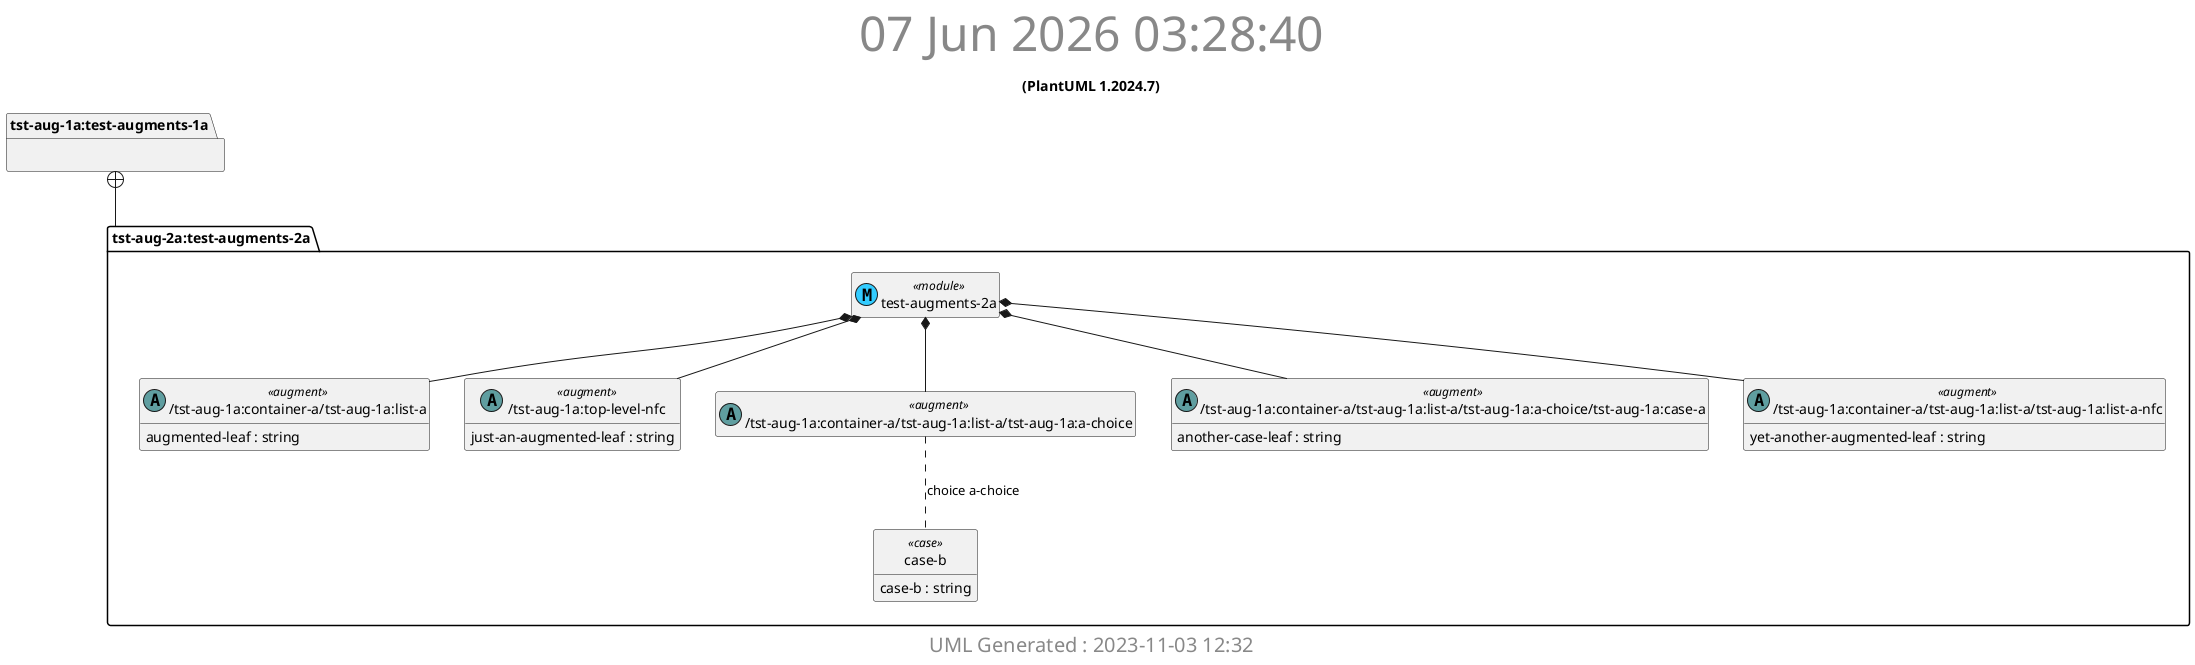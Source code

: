 'Download plantuml from http://plantuml.sourceforge.net/ 
'Generate png with java -jar plantuml.jar <file> 
'Output in img/<module>.png 
'If Java spits out memory error increase heap size with java -Xmx1024m  -jar plantuml.jar <file> 
@startuml img/%filename() (PlantUML %version()).png 
hide empty fields 
hide empty methods 
hide <<case>> circle
hide <<augment>> circle
hide <<choice>> circle
hide <<leafref>> stereotype
hide <<leafref>> circle
page 1x1 
Title %filename() (PlantUML %version()) 
center header
 <size:48> %date('dd MMM yyyy HH:mm:ss') </size>
 endheader 
package "tst-aug-1a:test-augments-1a" as tst_aug_1a_test_augments_1a { 
} 
package "tst-aug-2a:test-augments-2a" as tst_aug_2a_test_augments_2a { 
} 
package "tst-aug-2a:test-augments-2a" as tst_aug_2a_test_augments_2a { 
class "test-augments-2a" as test_augments_2a << (M, #33CCFF) module>> 
class "/tst-aug-1a:container-a/tst-aug-1a:list-a" as tst_aug_1a_container_a_tst_aug_1a_list_a << (A,CadetBlue) augment>>
test_augments_2a *--  tst_aug_1a_container_a_tst_aug_1a_list_a 
tst_aug_1a_container_a_tst_aug_1a_list_a : augmented-leaf : string  
class "/tst-aug-1a:top-level-nfc" as tst_aug_1a_top_level_nfc << (A,CadetBlue) augment>>
test_augments_2a *--  tst_aug_1a_top_level_nfc 
tst_aug_1a_top_level_nfc : just-an-augmented-leaf : string  
class "/tst-aug-1a:container-a/tst-aug-1a:list-a/tst-aug-1a:a-choice" as tst_aug_1a_container_a_tst_aug_1a_list_a_tst_aug_1a_a_choice << (A,CadetBlue) augment>>
test_augments_2a *--  tst_aug_1a_container_a_tst_aug_1a_list_a_tst_aug_1a_a_choice 
class "case-b" as test_augments_1a_I_container_a_I_list_a_I_a_choice_I_case_b_case <<case>>
tst_aug_1a_container_a_tst_aug_1a_list_a_tst_aug_1a_a_choice .. test_augments_1a_I_container_a_I_list_a_I_a_choice_I_case_b_case  : choice a-choice
test_augments_1a_I_container_a_I_list_a_I_a_choice_I_case_b_case : case-b : string  
class "/tst-aug-1a:container-a/tst-aug-1a:list-a/tst-aug-1a:a-choice/tst-aug-1a:case-a" as tst_aug_1a_container_a_tst_aug_1a_list_a_tst_aug_1a_a_choice_tst_aug_1a_case_a << (A,CadetBlue) augment>>
test_augments_2a *--  tst_aug_1a_container_a_tst_aug_1a_list_a_tst_aug_1a_a_choice_tst_aug_1a_case_a 
tst_aug_1a_container_a_tst_aug_1a_list_a_tst_aug_1a_a_choice_tst_aug_1a_case_a : another-case-leaf : string  
class "/tst-aug-1a:container-a/tst-aug-1a:list-a/tst-aug-1a:list-a-nfc" as tst_aug_1a_container_a_tst_aug_1a_list_a_tst_aug_1a_list_a_nfc << (A,CadetBlue) augment>>
test_augments_2a *--  tst_aug_1a_container_a_tst_aug_1a_list_a_tst_aug_1a_list_a_nfc 
tst_aug_1a_container_a_tst_aug_1a_list_a_tst_aug_1a_list_a_nfc : yet-another-augmented-leaf : string  
} 

tst_aug_1a_test_augments_1a +-- tst_aug_2a_test_augments_2a
center footer
 <size:20> UML Generated : 2023-11-03 12:32 </size>
 endfooter 
@enduml 
